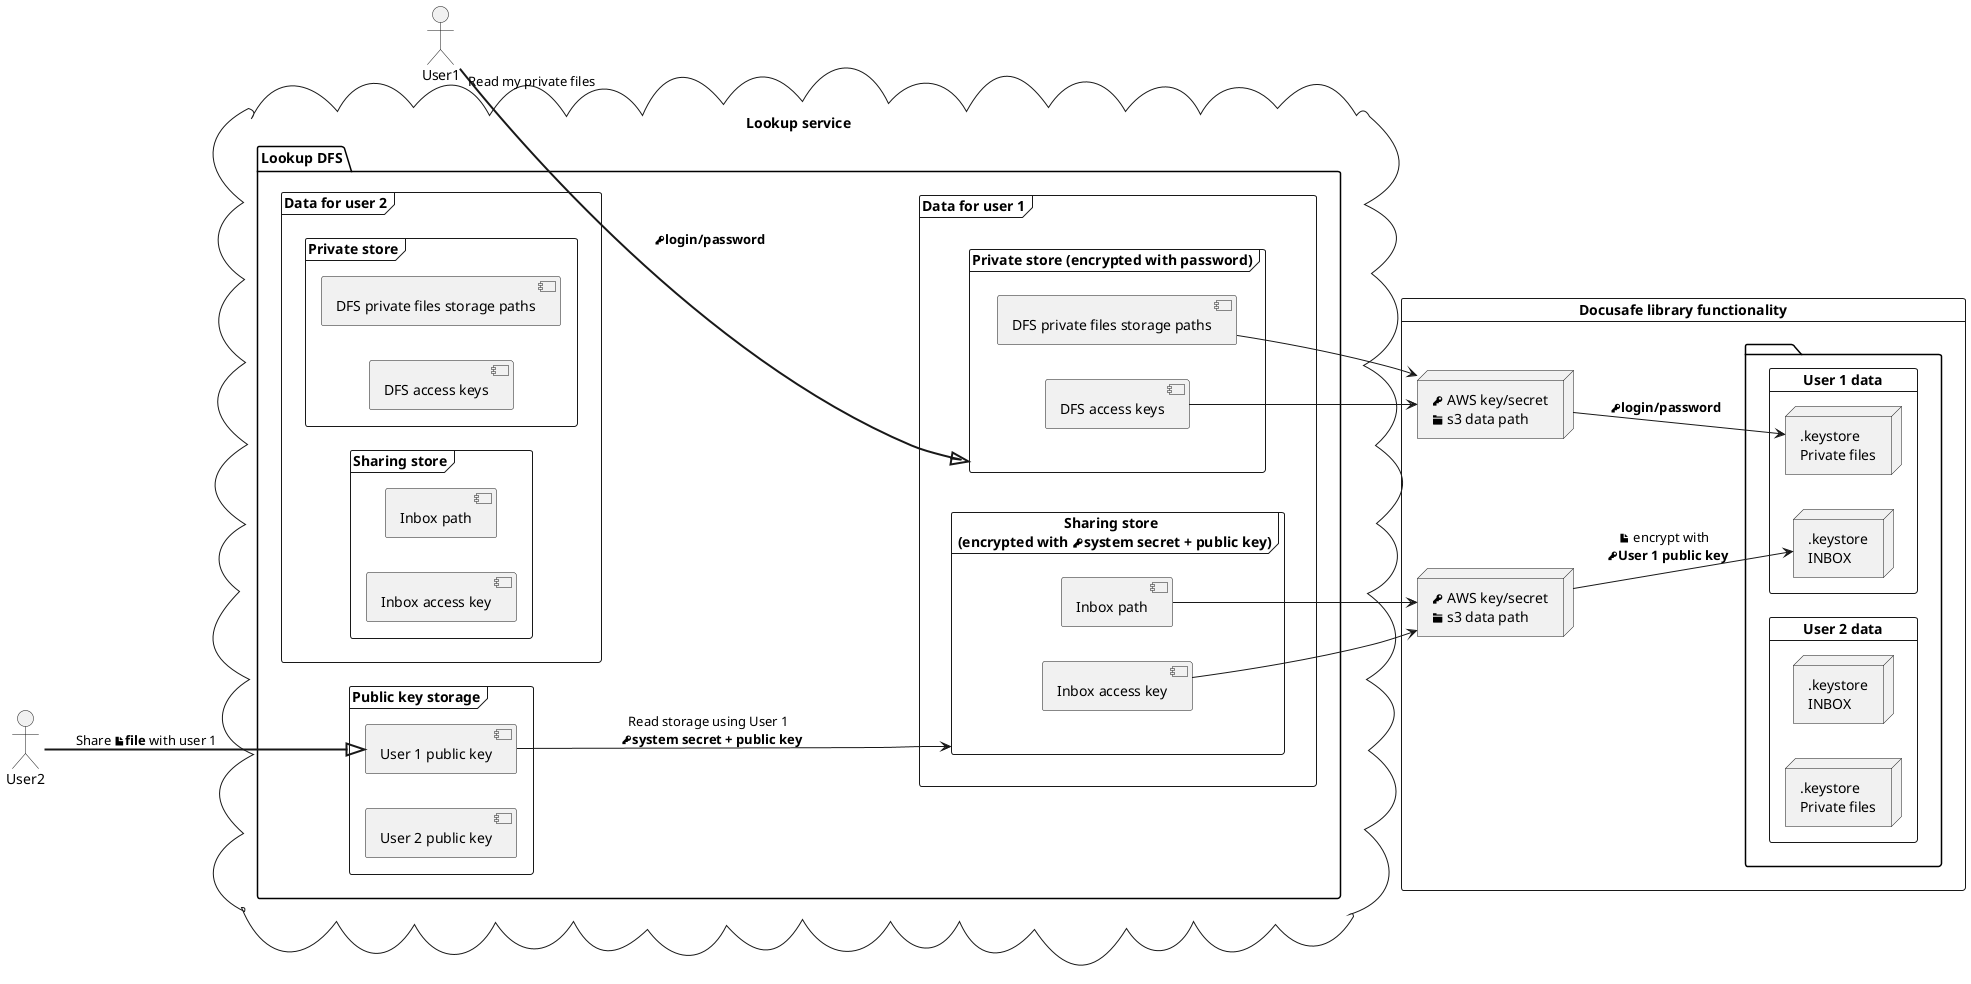 @startuml
cloud "Lookup service" {
  package "Lookup DFS" {
  left to right direction
    frame "Data for user 1" {

      frame "Private store (encrypted with password)" as privateStoreUser1 {
        [DFS private files storage paths] as mapPrivate1
        [DFS access keys] as privateAccessKey1
      }

      frame "Sharing store \n (encrypted with **<&key>system secret + public key**)" as sharingStoreUser1 {
        [Inbox path] as mapInbox1
        [Inbox access key] as publicAccessKey1
      }
    }

    frame "Data for user 2" {

      frame "Private store" as privateStoreUser2 {
        [DFS private files storage paths] as mapPrivate2
        [DFS access keys] as privateAccessKey2
      }

      frame "Sharing store" as sharingStoreUser2 {
        [Inbox path] as mapInbox2
        [Inbox access key] as publicAccessKey2
      }
    }

    frame "Public key storage" {
      left to right direction
      [User 1 public key] as user1publicKey
      [User 2 public key] as user2publicKey
    }
  }
}

actor User1 as user1
actor User2 as user2

card "Docusafe library functionality" {
package {
  card "User 1 data" as User1data {
    node inboxUsr1 [
      .keystore
      INBOX
    ]
    node filesUsr1 [
      .keystore
      Private files
    ]
  }

  card "User 2 data" as User2data {
    node inboxUsr2 [
      .keystore
      INBOX
    ]
    node filesUsr2 [
      .keystore
      Private files
    ]
  }
}


node user1privateFilesAccess [
<&key> AWS key/secret
<&folder> s3 data path
]

user1 ==^ privateStoreUser1 : "Read my private files" **<&key>login/password**
mapPrivate1 --> user1privateFilesAccess
privateAccessKey1 --> user1privateFilesAccess
user1privateFilesAccess --> filesUsr1 :  **<&key>login/password**

node user2shareFilesAccess [
<&key> AWS key/secret
<&folder> s3 data path
]

user2 ==^ user1publicKey : Share **<&file>file** with user 1
user1publicKey --> sharingStoreUser1 : Read storage using User 1 \n **<&key>system secret + public key**
mapInbox1 --> user2shareFilesAccess
publicAccessKey1 --> user2shareFilesAccess
user2shareFilesAccess --> inboxUsr1 : <&file> encrypt with \n **<&key>User 1 public key**
}
@enduml